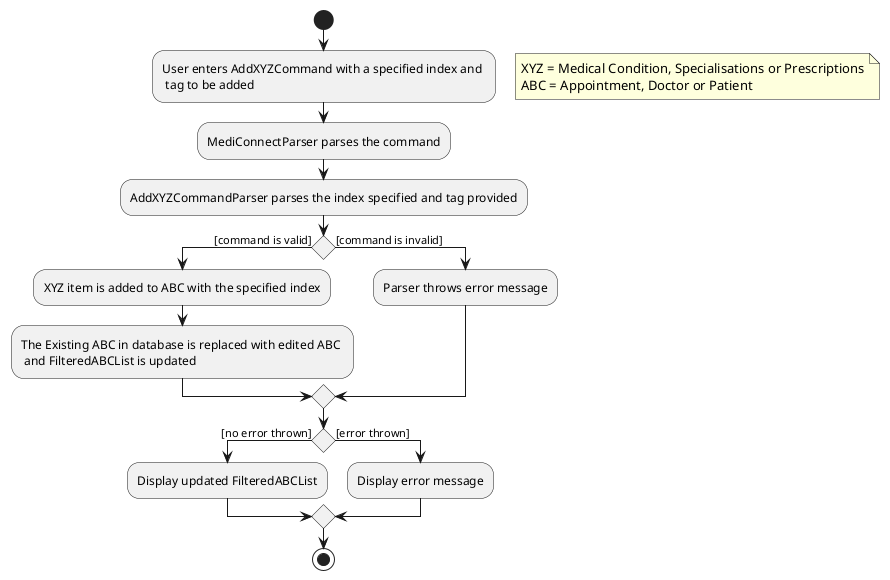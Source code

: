 @startuml
'https://plantuml.com/activity-diagram-beta

start
:User enters AddXYZCommand with a specified index and \n tag to be added;
floating note right
    XYZ = Medical Condition, Specialisations or Prescriptions
    ABC = Appointment, Doctor or Patient
end note
:MediConnectParser parses the command;
:AddXYZCommandParser parses the index specified and tag provided;
if () then ([command is valid])
  :XYZ item is added to ABC with the specified index;
  :The Existing ABC in database is replaced with edited ABC \n and FilteredABCList is updated;
else ([command is invalid])
  :Parser throws error message;
endif
if () then ([no error thrown])
  :Display updated FilteredABCList;
else ([error thrown])
  :Display error message;
endif
stop

@enduml
